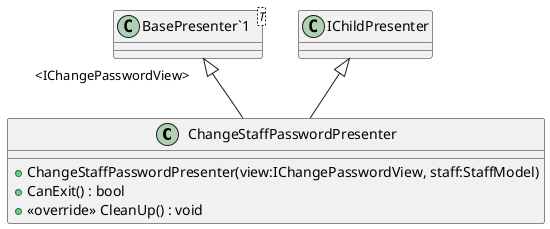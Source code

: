 @startuml
class ChangeStaffPasswordPresenter {
    + ChangeStaffPasswordPresenter(view:IChangePasswordView, staff:StaffModel)
    + CanExit() : bool
    + <<override>> CleanUp() : void
}
class "BasePresenter`1"<T> {
}
"BasePresenter`1" "<IChangePasswordView>" <|-- ChangeStaffPasswordPresenter
IChildPresenter <|-- ChangeStaffPasswordPresenter
@enduml
